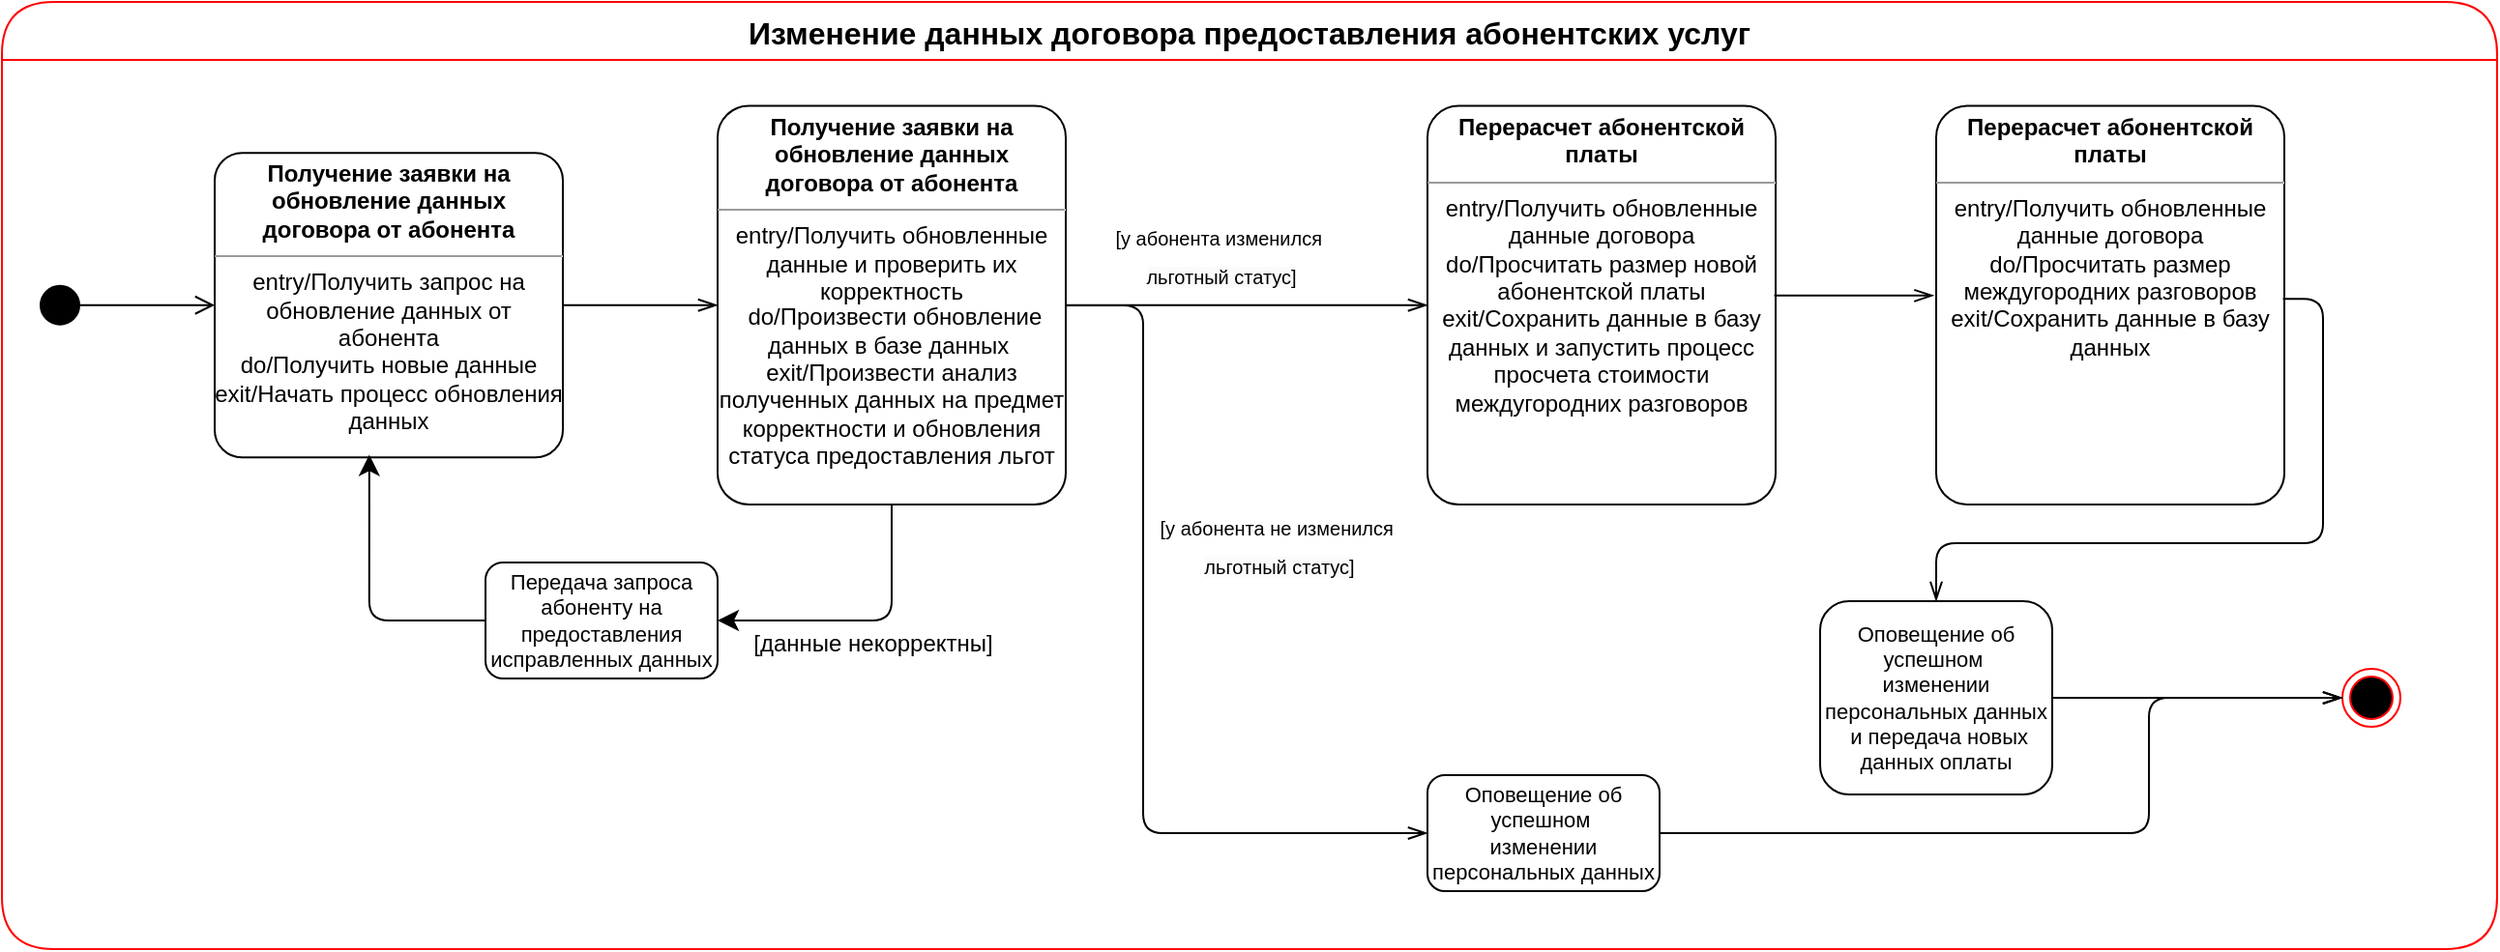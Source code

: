 <mxfile version="22.1.21" type="device">
  <diagram name="Страница — 1" id="cztMMWDlqQOiIkR_2r50">
    <mxGraphModel dx="2822" dy="2692" grid="1" gridSize="10" guides="1" tooltips="1" connect="1" arrows="1" fold="1" page="1" pageScale="1" pageWidth="827" pageHeight="1169" math="0" shadow="0">
      <root>
        <mxCell id="0" />
        <mxCell id="1" parent="0" />
        <mxCell id="wKwBwj7zwG5XtYjO4gh3-6" value="Изменение данных договора предоставления абонентских услуг" style="swimlane;fontStyle=1;align=center;verticalAlign=middle;childLayout=stackLayout;horizontal=1;startSize=30;horizontalStack=0;resizeParent=0;resizeLast=1;container=0;fontColor=#000000;collapsible=0;rounded=1;arcSize=30;strokeColor=#ff0000;fillColor=#ffffff;swimlaneFillColor=#ffffff;dropTarget=0;fontSize=16;" vertex="1" parent="1">
          <mxGeometry x="90" y="320" width="1290" height="490" as="geometry" />
        </mxCell>
        <mxCell id="wKwBwj7zwG5XtYjO4gh3-12" style="edgeStyle=none;curved=1;rounded=0;orthogonalLoop=1;jettySize=auto;html=1;entryX=0;entryY=0.5;entryDx=0;entryDy=0;fontSize=12;startSize=8;endSize=8;endArrow=open;endFill=0;" edge="1" parent="1" source="wKwBwj7zwG5XtYjO4gh3-9" target="wKwBwj7zwG5XtYjO4gh3-20">
          <mxGeometry relative="1" as="geometry">
            <mxPoint x="240" y="452.5" as="targetPoint" />
          </mxGeometry>
        </mxCell>
        <mxCell id="wKwBwj7zwG5XtYjO4gh3-9" value="" style="ellipse;fillColor=strokeColor;" vertex="1" parent="1">
          <mxGeometry x="110" y="466.88" width="20" height="20" as="geometry" />
        </mxCell>
        <mxCell id="wKwBwj7zwG5XtYjO4gh3-22" style="edgeStyle=none;curved=1;rounded=0;orthogonalLoop=1;jettySize=auto;html=1;entryX=0;entryY=0.5;entryDx=0;entryDy=0;fontSize=12;startSize=8;endSize=8;endArrow=openThin;endFill=0;" edge="1" parent="1" source="wKwBwj7zwG5XtYjO4gh3-20" target="wKwBwj7zwG5XtYjO4gh3-21">
          <mxGeometry relative="1" as="geometry" />
        </mxCell>
        <mxCell id="wKwBwj7zwG5XtYjO4gh3-20" value="&lt;p style=&quot;margin: 4px 0px 0px;&quot;&gt;&lt;b&gt;Получение заявки на обновление данных договора от абонента&lt;/b&gt;&lt;/p&gt;&lt;hr size=&quot;1&quot;&gt;&lt;div style=&quot;height:2px;&quot;&gt;entry/Получить запрос на обновление данных от абонента&lt;br style=&quot;border-color: var(--border-color);&quot;&gt;&lt;span style=&quot;&quot;&gt;do/Получить новые данные&lt;/span&gt;&lt;br style=&quot;border-color: var(--border-color);&quot;&gt;&lt;span style=&quot;&quot;&gt;exit/Начать процесс обновления данных&lt;/span&gt;&lt;/div&gt;" style="verticalAlign=top;align=center;overflow=fill;fontSize=12;fontFamily=Helvetica;html=1;whiteSpace=wrap;rounded=1;arcSize=9;" vertex="1" parent="1">
          <mxGeometry x="200" y="398.13" width="180" height="157.5" as="geometry" />
        </mxCell>
        <mxCell id="wKwBwj7zwG5XtYjO4gh3-29" style="edgeStyle=orthogonalEdgeStyle;rounded=1;orthogonalLoop=1;jettySize=auto;html=1;entryX=1;entryY=0.5;entryDx=0;entryDy=0;fontSize=12;startSize=8;endSize=8;" edge="1" parent="1" source="wKwBwj7zwG5XtYjO4gh3-21" target="wKwBwj7zwG5XtYjO4gh3-26">
          <mxGeometry relative="1" as="geometry" />
        </mxCell>
        <mxCell id="wKwBwj7zwG5XtYjO4gh3-31" value="&lt;span style=&quot;font-size: 12px;&quot;&gt;[данные некорректны]&lt;/span&gt;" style="edgeLabel;html=1;align=center;verticalAlign=middle;resizable=0;points=[];fontSize=16;" vertex="1" connectable="0" parent="wKwBwj7zwG5XtYjO4gh3-29">
          <mxGeometry x="-0.003" relative="1" as="geometry">
            <mxPoint x="5" y="10" as="offset" />
          </mxGeometry>
        </mxCell>
        <mxCell id="wKwBwj7zwG5XtYjO4gh3-36" style="edgeStyle=orthogonalEdgeStyle;rounded=1;orthogonalLoop=1;jettySize=auto;html=1;entryX=0;entryY=0.5;entryDx=0;entryDy=0;fontSize=12;startSize=8;endSize=8;endArrow=openThin;endFill=0;" edge="1" parent="1" source="wKwBwj7zwG5XtYjO4gh3-21" target="wKwBwj7zwG5XtYjO4gh3-45">
          <mxGeometry relative="1" as="geometry">
            <Array as="points">
              <mxPoint x="680" y="477" />
              <mxPoint x="680" y="750" />
            </Array>
          </mxGeometry>
        </mxCell>
        <mxCell id="wKwBwj7zwG5XtYjO4gh3-37" style="edgeStyle=none;curved=0;rounded=1;orthogonalLoop=1;jettySize=auto;html=1;entryX=0;entryY=0.5;entryDx=0;entryDy=0;fontSize=12;startSize=8;endSize=8;endArrow=openThin;endFill=0;" edge="1" parent="1" source="wKwBwj7zwG5XtYjO4gh3-21" target="wKwBwj7zwG5XtYjO4gh3-23">
          <mxGeometry relative="1" as="geometry" />
        </mxCell>
        <mxCell id="wKwBwj7zwG5XtYjO4gh3-21" value="&lt;p style=&quot;margin: 4px 0px 0px;&quot;&gt;&lt;b&gt;Получение заявки на обновление данных договора от абонента&lt;/b&gt;&lt;/p&gt;&lt;hr size=&quot;1&quot;&gt;&lt;div style=&quot;height:2px;&quot;&gt;entry/Получить обновленные данные и проверить их корректность&lt;/div&gt;&lt;div style=&quot;height:2px;&quot;&gt;&lt;br&gt;&lt;/div&gt;&lt;div style=&quot;height:2px;&quot;&gt;&lt;br&gt;&lt;/div&gt;&lt;div style=&quot;height:2px;&quot;&gt;&lt;br&gt;&lt;/div&gt;&lt;div style=&quot;height:2px;&quot;&gt;&lt;br&gt;&lt;/div&gt;&lt;div style=&quot;height:2px;&quot;&gt;&lt;br&gt;&lt;/div&gt;&lt;div style=&quot;height:2px;&quot;&gt;&lt;br&gt;&lt;/div&gt;&lt;div style=&quot;height:2px;&quot;&gt;&lt;br&gt;&lt;/div&gt;&lt;div style=&quot;height:2px;&quot;&gt;&lt;br&gt;&lt;/div&gt;&lt;div style=&quot;height:2px;&quot;&gt;&lt;br&gt;&lt;/div&gt;&lt;div style=&quot;height:2px;&quot;&gt;&lt;br&gt;&lt;/div&gt;&lt;div style=&quot;height:2px;&quot;&gt;&lt;br&gt;&lt;/div&gt;&lt;div style=&quot;height:2px;&quot;&gt;&lt;br&gt;&lt;/div&gt;&lt;div style=&quot;height:2px;&quot;&gt;&lt;br&gt;&lt;/div&gt;&lt;div style=&quot;height:2px;&quot;&gt;&lt;br&gt;&lt;/div&gt;&lt;div style=&quot;height:2px;&quot;&gt;&lt;br&gt;&lt;/div&gt;&lt;div style=&quot;height:2px;&quot;&gt;&lt;br&gt;&lt;/div&gt;&lt;div style=&quot;height:2px;&quot;&gt;&lt;br&gt;&lt;/div&gt;&lt;div style=&quot;height:2px;&quot;&gt;&lt;br&gt;&lt;/div&gt;&lt;div style=&quot;height:2px;&quot;&gt;&lt;br&gt;&lt;/div&gt;&lt;div style=&quot;height:2px;&quot;&gt;&lt;br&gt;&lt;/div&gt;&lt;div style=&quot;height:2px;&quot;&gt;&amp;nbsp;do/Произвести обновление данных в базе данных&amp;nbsp;&lt;br&gt;&lt;span style=&quot;&quot;&gt;exit/&lt;/span&gt;Произвести анализ полученных данных на предмет корректности и обновления статуса предоставления льгот&lt;/div&gt;" style="verticalAlign=top;align=center;overflow=fill;fontSize=12;fontFamily=Helvetica;html=1;whiteSpace=wrap;rounded=1;arcSize=9;" vertex="1" parent="1">
          <mxGeometry x="460" y="373.75" width="180" height="206.25" as="geometry" />
        </mxCell>
        <mxCell id="wKwBwj7zwG5XtYjO4gh3-23" value="&lt;p style=&quot;margin: 4px 0px 0px;&quot;&gt;&lt;b&gt;Перерасчет абонентской платы&lt;/b&gt;&lt;/p&gt;&lt;hr size=&quot;1&quot;&gt;&lt;div style=&quot;height:2px;&quot;&gt;entry/Получить обновленные данные договора&lt;br style=&quot;border-color: var(--border-color);&quot;&gt;&lt;span style=&quot;&quot;&gt;do/Просчитать размер новой абонентской платы&lt;/span&gt;&lt;br style=&quot;border-color: var(--border-color);&quot;&gt;&lt;span style=&quot;&quot;&gt;exit/Сохранить данные в базу данных и запустить процесс просчета стоимости междугородних разговоров&lt;/span&gt;&lt;/div&gt;" style="verticalAlign=top;align=center;overflow=fill;fontSize=12;fontFamily=Helvetica;html=1;whiteSpace=wrap;rounded=1;arcSize=9;" vertex="1" parent="1">
          <mxGeometry x="827" y="373.75" width="180" height="206.25" as="geometry" />
        </mxCell>
        <mxCell id="wKwBwj7zwG5XtYjO4gh3-26" value="Передача запроса абоненту на предоставления исправленных данных" style="rounded=1;whiteSpace=wrap;html=1;fontSize=11;" vertex="1" parent="1">
          <mxGeometry x="340" y="610" width="120" height="60" as="geometry" />
        </mxCell>
        <mxCell id="wKwBwj7zwG5XtYjO4gh3-30" style="edgeStyle=orthogonalEdgeStyle;rounded=1;orthogonalLoop=1;jettySize=auto;html=1;entryX=0.444;entryY=0.991;entryDx=0;entryDy=0;entryPerimeter=0;fontSize=12;startSize=8;endSize=8;exitX=0;exitY=0.5;exitDx=0;exitDy=0;" edge="1" parent="1" source="wKwBwj7zwG5XtYjO4gh3-26" target="wKwBwj7zwG5XtYjO4gh3-20">
          <mxGeometry relative="1" as="geometry" />
        </mxCell>
        <mxCell id="wKwBwj7zwG5XtYjO4gh3-32" value="&lt;p style=&quot;margin: 4px 0px 0px;&quot;&gt;&lt;b&gt;Перерасчет абонентской платы&lt;/b&gt;&lt;/p&gt;&lt;hr size=&quot;1&quot;&gt;&lt;div style=&quot;height:2px;&quot;&gt;entry/Получить обновленные данные договора&lt;br style=&quot;border-color: var(--border-color);&quot;&gt;&lt;span style=&quot;&quot;&gt;do/Просчитать размер междугородних разговоров&lt;/span&gt;&lt;br style=&quot;border-color: var(--border-color);&quot;&gt;exit/Сохранить данные в базу данных&lt;/div&gt;" style="verticalAlign=top;align=center;overflow=fill;fontSize=12;fontFamily=Helvetica;html=1;whiteSpace=wrap;rounded=1;arcSize=9;" vertex="1" parent="1">
          <mxGeometry x="1090" y="373.75" width="180" height="206.25" as="geometry" />
        </mxCell>
        <mxCell id="wKwBwj7zwG5XtYjO4gh3-33" value="Оповещение об успешном&amp;nbsp;&lt;br style=&quot;border-color: var(--border-color); background-color: rgb(255, 255, 255);&quot;&gt;&lt;span style=&quot;background-color: rgb(255, 255, 255);&quot;&gt;изменении персональных данных&lt;/span&gt;&lt;br style=&quot;border-color: var(--border-color); background-color: rgb(255, 255, 255);&quot;&gt;&lt;span style=&quot;background-color: rgb(255, 255, 255);&quot;&gt;&amp;nbsp;и передача новых данных оплаты&lt;/span&gt;" style="rounded=1;whiteSpace=wrap;html=1;fontSize=11;" vertex="1" parent="1">
          <mxGeometry x="1030" y="630" width="120" height="100" as="geometry" />
        </mxCell>
        <mxCell id="wKwBwj7zwG5XtYjO4gh3-34" value="" style="ellipse;html=1;shape=endState;fillColor=#000000;strokeColor=#ff0000;fontSize=16;" vertex="1" parent="1">
          <mxGeometry x="1300" y="665" width="30" height="30" as="geometry" />
        </mxCell>
        <mxCell id="wKwBwj7zwG5XtYjO4gh3-38" style="edgeStyle=none;curved=0;rounded=1;orthogonalLoop=1;jettySize=auto;html=1;entryX=-0.007;entryY=0.476;entryDx=0;entryDy=0;fontSize=12;startSize=8;endSize=8;endArrow=openThin;endFill=0;exitX=0.996;exitY=0.476;exitDx=0;exitDy=0;exitPerimeter=0;entryPerimeter=0;" edge="1" parent="1" source="wKwBwj7zwG5XtYjO4gh3-23" target="wKwBwj7zwG5XtYjO4gh3-32">
          <mxGeometry relative="1" as="geometry">
            <mxPoint x="950" y="466.88" as="sourcePoint" />
            <mxPoint x="1070" y="466.88" as="targetPoint" />
          </mxGeometry>
        </mxCell>
        <mxCell id="wKwBwj7zwG5XtYjO4gh3-39" style="edgeStyle=orthogonalEdgeStyle;rounded=1;orthogonalLoop=1;jettySize=auto;html=1;entryX=0.5;entryY=0;entryDx=0;entryDy=0;fontSize=12;startSize=8;endSize=8;exitX=0.996;exitY=0.484;exitDx=0;exitDy=0;exitPerimeter=0;endArrow=openThin;endFill=0;" edge="1" parent="1" source="wKwBwj7zwG5XtYjO4gh3-32" target="wKwBwj7zwG5XtYjO4gh3-33">
          <mxGeometry relative="1" as="geometry">
            <Array as="points">
              <mxPoint x="1290" y="474" />
              <mxPoint x="1290" y="600" />
              <mxPoint x="1090" y="600" />
            </Array>
          </mxGeometry>
        </mxCell>
        <mxCell id="wKwBwj7zwG5XtYjO4gh3-40" value="&lt;font style=&quot;font-size: 10px;&quot;&gt;[у абонента изменился&amp;nbsp;&lt;br style=&quot;border-color: var(--border-color); font-size: 10px;&quot;&gt;&lt;span style=&quot;background-color: rgb(251, 251, 251); font-size: 10px;&quot;&gt;льготный статус]&lt;/span&gt;&lt;/font&gt;" style="edgeLabel;html=1;align=center;verticalAlign=middle;resizable=0;points=[];fontSize=16;" vertex="1" connectable="0" parent="1">
          <mxGeometry x="720.0" y="450.004" as="geometry" />
        </mxCell>
        <mxCell id="wKwBwj7zwG5XtYjO4gh3-41" value="&lt;font style=&quot;font-size: 10px;&quot;&gt;[у абонента не изменился&amp;nbsp;&lt;br style=&quot;border-color: var(--border-color); font-size: 10px;&quot;&gt;&lt;span style=&quot;background-color: rgb(251, 251, 251); font-size: 10px;&quot;&gt;льготный статус]&lt;/span&gt;&lt;/font&gt;" style="edgeLabel;html=1;align=center;verticalAlign=middle;resizable=0;points=[];fontSize=16;" vertex="1" connectable="0" parent="1">
          <mxGeometry x="750.0" y="600.004" as="geometry" />
        </mxCell>
        <mxCell id="wKwBwj7zwG5XtYjO4gh3-45" value="Оповещение об успешном&amp;nbsp;&lt;br style=&quot;border-color: var(--border-color); background-color: rgb(255, 255, 255);&quot;&gt;&lt;span style=&quot;background-color: rgb(255, 255, 255);&quot;&gt;изменении персональных данных&lt;/span&gt;" style="rounded=1;whiteSpace=wrap;html=1;fontSize=11;" vertex="1" parent="1">
          <mxGeometry x="827" y="720" width="120" height="60" as="geometry" />
        </mxCell>
        <mxCell id="wKwBwj7zwG5XtYjO4gh3-49" style="edgeStyle=orthogonalEdgeStyle;rounded=1;orthogonalLoop=1;jettySize=auto;html=1;entryX=0;entryY=0.5;entryDx=0;entryDy=0;fontSize=12;startSize=8;endSize=8;endArrow=openThin;endFill=0;exitX=1;exitY=0.5;exitDx=0;exitDy=0;" edge="1" parent="1" source="wKwBwj7zwG5XtYjO4gh3-33" target="wKwBwj7zwG5XtYjO4gh3-34">
          <mxGeometry relative="1" as="geometry">
            <mxPoint x="650" y="487" as="sourcePoint" />
            <mxPoint x="837" y="760" as="targetPoint" />
          </mxGeometry>
        </mxCell>
        <mxCell id="wKwBwj7zwG5XtYjO4gh3-50" style="edgeStyle=orthogonalEdgeStyle;rounded=1;orthogonalLoop=1;jettySize=auto;html=1;entryX=0;entryY=0.5;entryDx=0;entryDy=0;fontSize=12;startSize=8;endSize=8;endArrow=openThin;endFill=0;exitX=1;exitY=0.5;exitDx=0;exitDy=0;" edge="1" parent="1" source="wKwBwj7zwG5XtYjO4gh3-45" target="wKwBwj7zwG5XtYjO4gh3-34">
          <mxGeometry relative="1" as="geometry">
            <mxPoint x="1160" y="690" as="sourcePoint" />
            <mxPoint x="1310" y="690" as="targetPoint" />
            <Array as="points">
              <mxPoint x="1200" y="750" />
              <mxPoint x="1200" y="680" />
            </Array>
          </mxGeometry>
        </mxCell>
      </root>
    </mxGraphModel>
  </diagram>
</mxfile>
